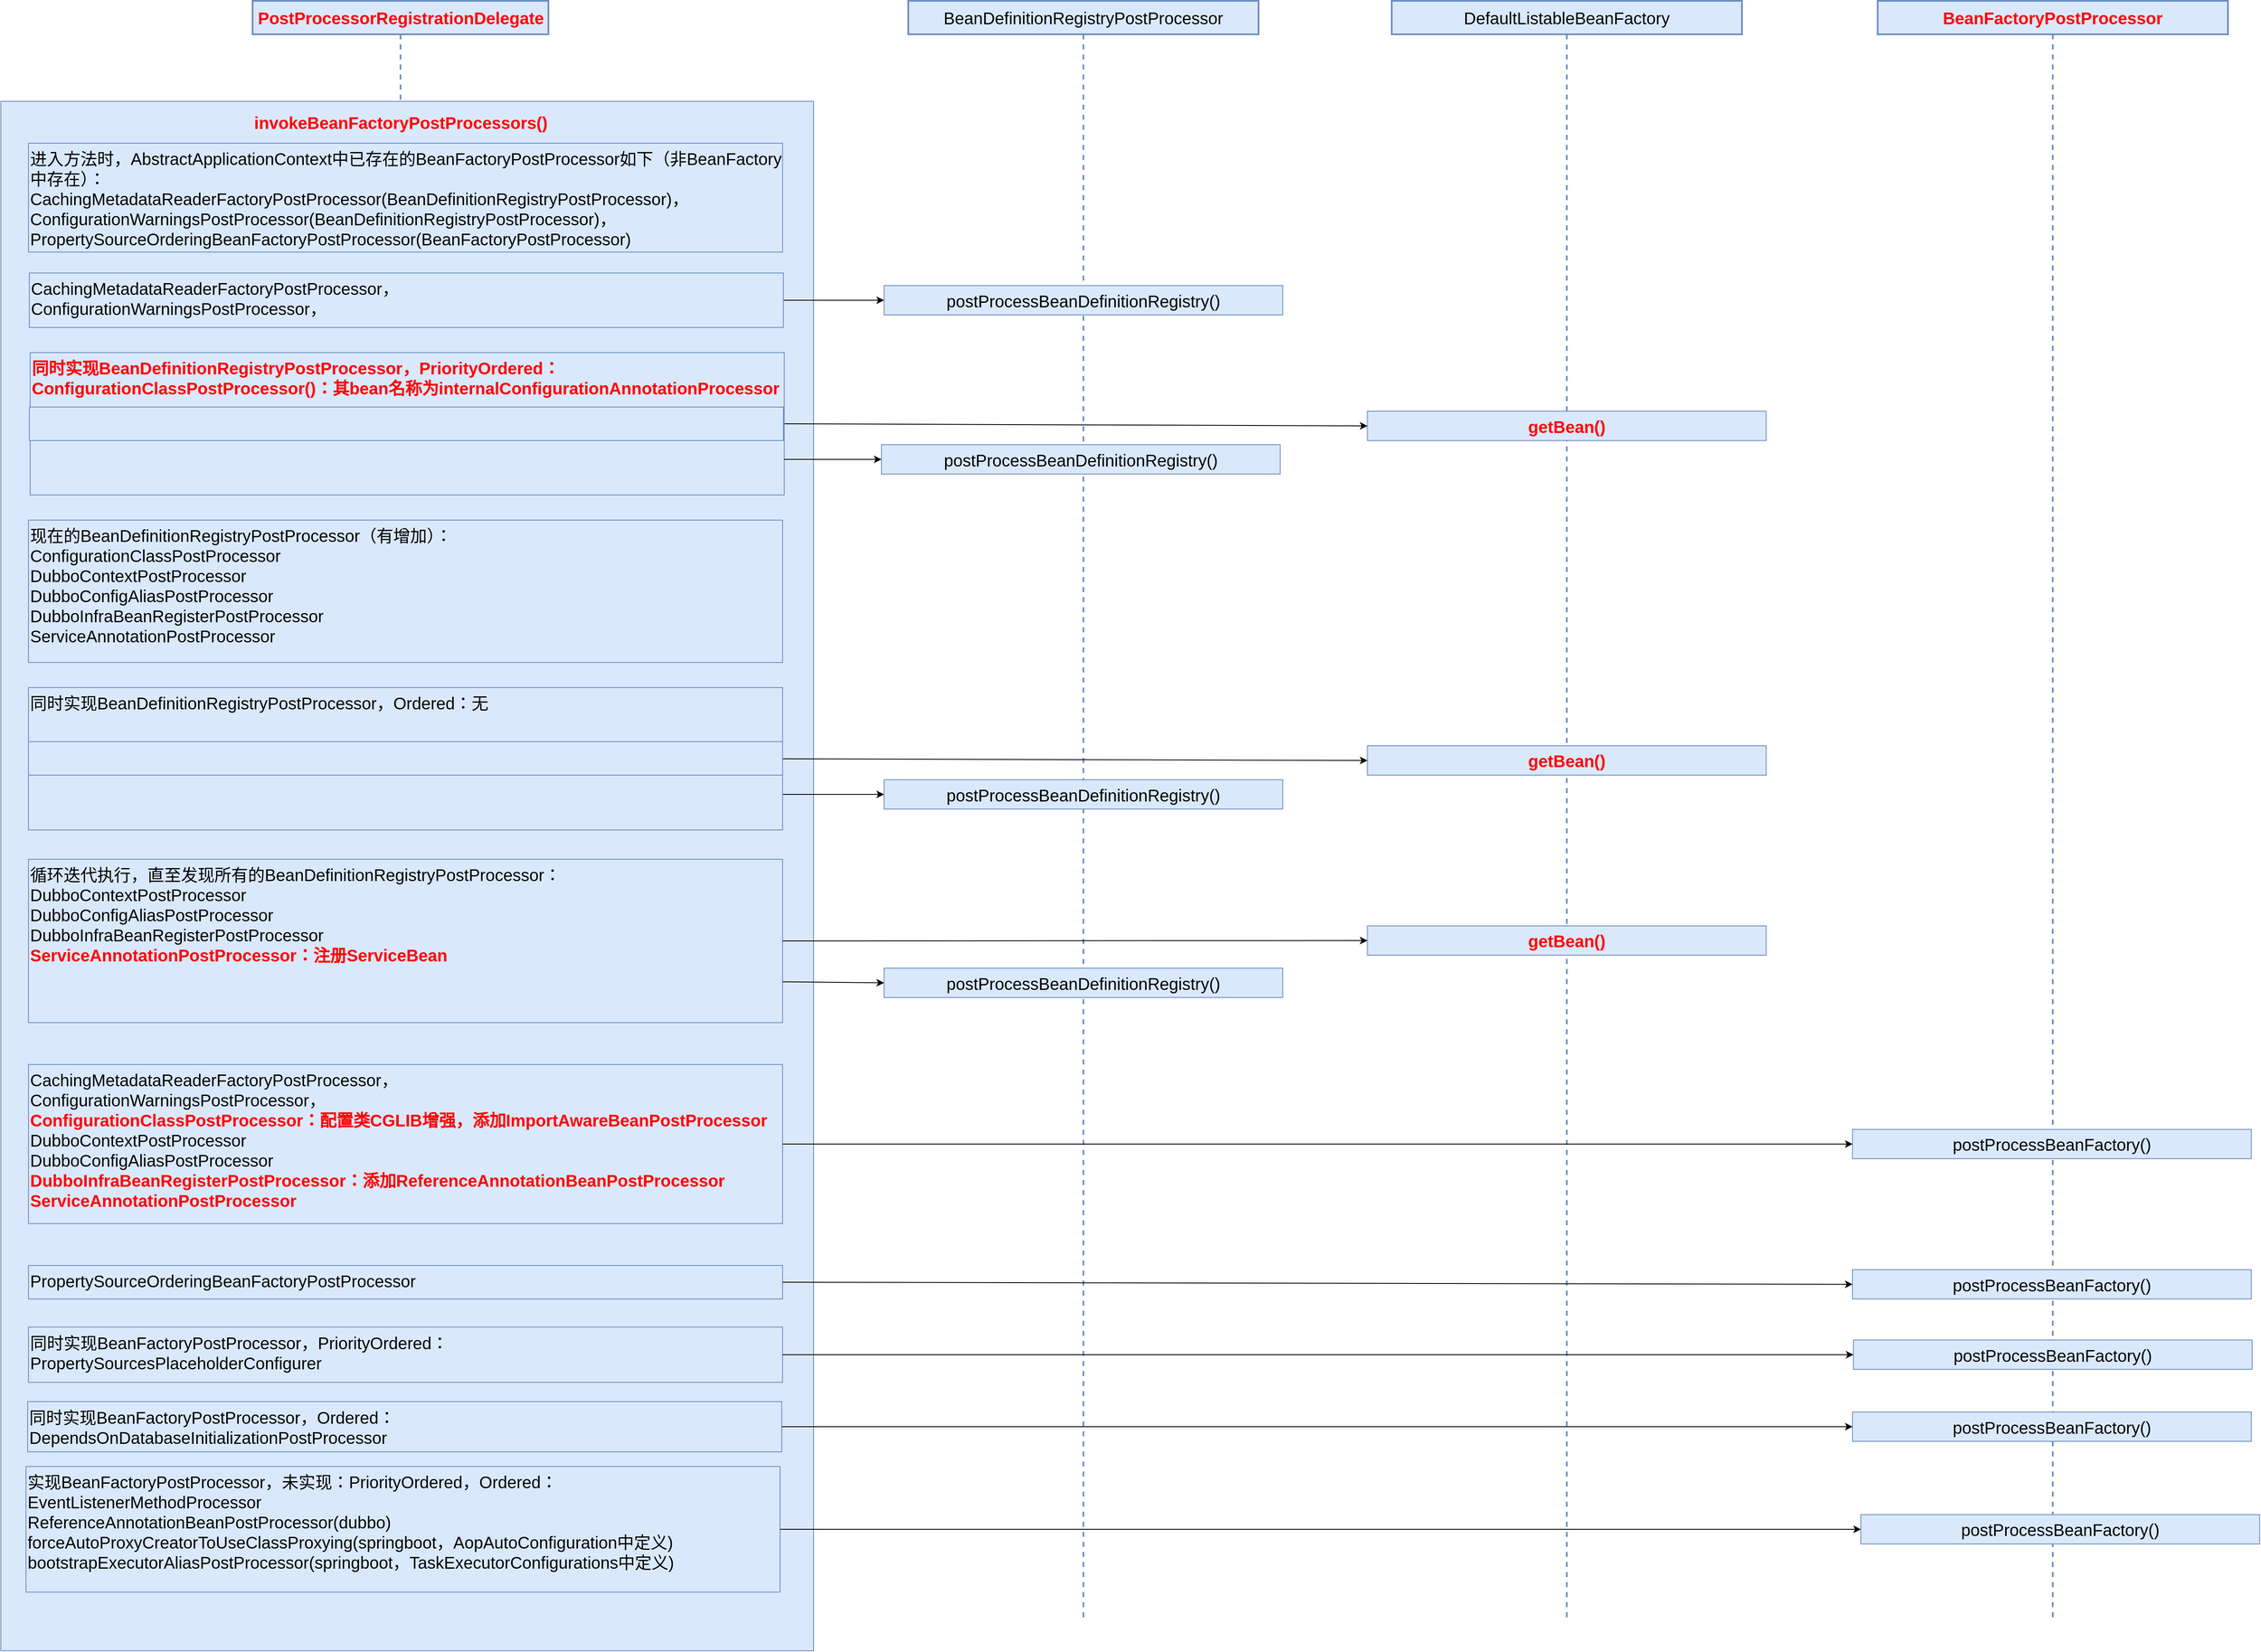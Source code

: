 <mxfile version="28.1.2">
  <diagram name="第 1 页" id="A2wYnKDMZFF023bxGnZ8">
    <mxGraphModel dx="2253" dy="822" grid="1" gridSize="10" guides="1" tooltips="1" connect="1" arrows="1" fold="1" page="1" pageScale="1" pageWidth="827" pageHeight="1169" math="0" shadow="0">
      <root>
        <mxCell id="0" />
        <mxCell id="1" parent="0" />
        <mxCell id="qlxX7Fygw9MmZmLqK2NQ-1" value="&lt;span&gt;&lt;b style=&quot;&quot;&gt;&lt;font style=&quot;color: rgb(255, 0, 0);&quot;&gt;PostProcessorRegistrationDelegate&lt;/font&gt;&lt;/b&gt;&lt;/span&gt;" style="shape=umlLifeline;perimeter=lifelinePerimeter;whiteSpace=wrap;html=1;container=1;dropTarget=0;collapsible=0;recursiveResize=0;outlineConnect=0;portConstraint=eastwest;newEdgeStyle={&quot;curved&quot;:0,&quot;rounded&quot;:0};fontSize=20;fillColor=#dae8fc;strokeColor=#6c8ebf;strokeWidth=2;fontStyle=0;fontColor=#FF0000;" parent="1" vertex="1">
          <mxGeometry x="170.51" y="160" width="353" height="1950" as="geometry" />
        </mxCell>
        <mxCell id="tHCy42ypWK_uThyhraDl-2" value="" style="html=1;whiteSpace=wrap;fontSize=20;fillColor=#dae8fc;strokeColor=#6c8ebf;" parent="1" vertex="1">
          <mxGeometry x="-130" y="280" width="970" height="1850" as="geometry" />
        </mxCell>
        <mxCell id="tHCy42ypWK_uThyhraDl-4" value="BeanDefinitionRegistryPostProcessor" style="shape=umlLifeline;perimeter=lifelinePerimeter;whiteSpace=wrap;html=1;container=1;dropTarget=0;collapsible=0;recursiveResize=0;outlineConnect=0;portConstraint=eastwest;newEdgeStyle={&quot;curved&quot;:0,&quot;rounded&quot;:0};fontSize=20;fillColor=#dae8fc;strokeColor=#6c8ebf;strokeWidth=2;" parent="1" vertex="1">
          <mxGeometry x="953.05" y="160" width="418" height="1930" as="geometry" />
        </mxCell>
        <mxCell id="tHCy42ypWK_uThyhraDl-15" value="&lt;b style=&quot;color: rgb(255, 0, 0); font-size: 20px;&quot;&gt;invokeBeanFactoryPostProcessors()&lt;/b&gt;" style="text;html=1;align=center;verticalAlign=middle;whiteSpace=wrap;rounded=0;" parent="1" vertex="1">
          <mxGeometry x="158.51" y="280" width="377" height="50" as="geometry" />
        </mxCell>
        <mxCell id="tHCy42ypWK_uThyhraDl-45" value="postProcessBeanDefinitionRegistry()" style="html=1;whiteSpace=wrap;fontSize=20;fillColor=#dae8fc;strokeColor=#6c8ebf;" parent="1" vertex="1">
          <mxGeometry x="924.1" y="500" width="475.9" height="35" as="geometry" />
        </mxCell>
        <mxCell id="dbyZfYUz2kLOAnTONdro-5" value="&lt;div&gt;进入方法时，AbstractApplicationContext中已存在的BeanFactoryPostProcessor如下（非BeanFactory中存在）：&lt;/div&gt;&lt;div&gt;&lt;span style=&quot;background-color: transparent;&quot;&gt;CachingMetadataReaderFactoryPostProcessor(&lt;/span&gt;&lt;span style=&quot;background-color: transparent;&quot;&gt;BeanDefinitionRegistryPostProcessor&lt;/span&gt;&lt;span style=&quot;background-color: transparent; color: light-dark(rgb(0, 0, 0), rgb(255, 255, 255));&quot;&gt;)&lt;/span&gt;&lt;span style=&quot;background-color: transparent; color: light-dark(rgb(0, 0, 0), rgb(255, 255, 255));&quot;&gt;，&lt;/span&gt;&lt;/div&gt;&lt;div&gt;&lt;span style=&quot;background-color: transparent;&quot;&gt;ConfigurationWarningsPostProcessor&lt;/span&gt;&lt;span style=&quot;background-color: transparent; color: light-dark(rgb(0, 0, 0), rgb(255, 255, 255));&quot;&gt;(&lt;/span&gt;&lt;span style=&quot;background-color: transparent; color: light-dark(rgb(0, 0, 0), rgb(255, 255, 255));&quot;&gt;BeanDefinitionRegistryPostProcessor&lt;/span&gt;&lt;span style=&quot;background-color: transparent; color: light-dark(rgb(0, 0, 0), rgb(255, 255, 255));&quot;&gt;)&lt;/span&gt;&lt;span style=&quot;background-color: transparent; color: light-dark(rgb(0, 0, 0), rgb(255, 255, 255));&quot;&gt;，&lt;/span&gt;&lt;/div&gt;&lt;div&gt;&lt;span style=&quot;background-color: transparent;&quot;&gt;PropertySourceOrderingBeanFactoryPostProcessor(&lt;/span&gt;&lt;span style=&quot;background-color: transparent;&quot;&gt;BeanFactoryPostProcessor&lt;/span&gt;&lt;span style=&quot;background-color: transparent; color: light-dark(rgb(0, 0, 0), rgb(255, 255, 255));&quot;&gt;)&lt;/span&gt;&lt;/div&gt;" style="html=1;whiteSpace=wrap;fontSize=20;fillColor=#dae8fc;strokeColor=#6c8ebf;strokeWidth=1;align=left;verticalAlign=top;" parent="1" vertex="1">
          <mxGeometry x="-97" y="330" width="900" height="130" as="geometry" />
        </mxCell>
        <mxCell id="vSaTzKAQZK1o4J5muWpo-1" value="" style="endArrow=classic;html=1;rounded=0;exitX=1;exitY=0.5;exitDx=0;exitDy=0;entryX=0;entryY=0.5;entryDx=0;entryDy=0;" parent="1" source="vSaTzKAQZK1o4J5muWpo-2" target="tHCy42ypWK_uThyhraDl-45" edge="1">
          <mxGeometry width="50" height="50" relative="1" as="geometry">
            <mxPoint x="940" y="490" as="sourcePoint" />
            <mxPoint x="900" y="420" as="targetPoint" />
          </mxGeometry>
        </mxCell>
        <mxCell id="vSaTzKAQZK1o4J5muWpo-2" value="&lt;div&gt;&lt;span style=&quot;background-color: transparent;&quot;&gt;CachingMetadataReaderFactoryPostProcessor&lt;/span&gt;&lt;span style=&quot;background-color: transparent; color: light-dark(rgb(0, 0, 0), rgb(255, 255, 255));&quot;&gt;，&lt;/span&gt;&lt;/div&gt;&lt;div&gt;&lt;span style=&quot;background-color: transparent;&quot;&gt;ConfigurationWarningsPostProcessor&lt;/span&gt;&lt;span style=&quot;background-color: transparent; color: light-dark(rgb(0, 0, 0), rgb(255, 255, 255));&quot;&gt;，&lt;/span&gt;&lt;/div&gt;" style="html=1;whiteSpace=wrap;fontSize=20;fillColor=#dae8fc;strokeColor=#6c8ebf;strokeWidth=1;align=left;verticalAlign=top;" parent="1" vertex="1">
          <mxGeometry x="-96" y="485" width="900" height="65" as="geometry" />
        </mxCell>
        <mxCell id="vSaTzKAQZK1o4J5muWpo-3" value="DefaultListableBeanFactory" style="shape=umlLifeline;perimeter=lifelinePerimeter;whiteSpace=wrap;html=1;container=1;dropTarget=0;collapsible=0;recursiveResize=0;outlineConnect=0;portConstraint=eastwest;newEdgeStyle={&quot;curved&quot;:0,&quot;rounded&quot;:0};fontSize=20;fillColor=#dae8fc;strokeColor=#6c8ebf;strokeWidth=2;" parent="1" vertex="1">
          <mxGeometry x="1530" y="160" width="418" height="1930" as="geometry" />
        </mxCell>
        <mxCell id="vSaTzKAQZK1o4J5muWpo-5" value="getBean()" style="html=1;whiteSpace=wrap;fontSize=20;fillColor=#dae8fc;strokeColor=#6c8ebf;fontStyle=1;fontColor=#FF0000;" parent="1" vertex="1">
          <mxGeometry x="1501.05" y="650" width="475.9" height="35" as="geometry" />
        </mxCell>
        <mxCell id="vSaTzKAQZK1o4J5muWpo-6" value="" style="endArrow=classic;html=1;rounded=0;exitX=1;exitY=0.5;exitDx=0;exitDy=0;entryX=0;entryY=0.5;entryDx=0;entryDy=0;" parent="1" source="vSaTzKAQZK1o4J5muWpo-4" target="vSaTzKAQZK1o4J5muWpo-5" edge="1">
          <mxGeometry width="50" height="50" relative="1" as="geometry">
            <mxPoint x="1080" y="670" as="sourcePoint" />
            <mxPoint x="1130" y="620" as="targetPoint" />
          </mxGeometry>
        </mxCell>
        <mxCell id="vSaTzKAQZK1o4J5muWpo-7" value="&lt;font style=&quot;color: rgb(255, 0, 0);&quot;&gt;&lt;font color=&quot;#ff0000&quot;&gt;&lt;b style=&quot;color: rgb(255, 0, 0);&quot;&gt;&lt;b style=&quot;color: rgb(255, 0, 0);&quot;&gt;&lt;b style=&quot;color: rgb(255, 0, 0);&quot;&gt;同时实现&lt;b style=&quot;color: rgb(255, 0, 0);&quot;&gt;BeanDefinitionRegistryPostProcessor&lt;/b&gt;，&lt;/b&gt;&lt;b&gt;PriorityOrdered：&lt;/b&gt;&lt;/b&gt;ConfigurationClassPostProcessor&lt;b style=&quot;color: rgb(255, 0, 0);&quot;&gt;(&lt;/b&gt;&lt;b&gt;)&lt;/b&gt;：其bean名称为&lt;/b&gt;&lt;/font&gt;&lt;/font&gt;&lt;b style=&quot;color: rgb(255, 0, 0);&quot;&gt;internalConfigurationAnnotationProcessor&lt;/b&gt;" style="html=1;whiteSpace=wrap;fontSize=20;fillColor=#dae8fc;strokeColor=#6c8ebf;strokeWidth=1;align=left;verticalAlign=top;" parent="1" vertex="1">
          <mxGeometry x="-95" y="580" width="900" height="170" as="geometry" />
        </mxCell>
        <mxCell id="vSaTzKAQZK1o4J5muWpo-8" value="postProcessBeanDefinitionRegistry()" style="html=1;whiteSpace=wrap;fontSize=20;fillColor=#dae8fc;strokeColor=#6c8ebf;" parent="1" vertex="1">
          <mxGeometry x="921" y="690" width="475.9" height="35" as="geometry" />
        </mxCell>
        <mxCell id="vSaTzKAQZK1o4J5muWpo-9" value="" style="endArrow=classic;html=1;rounded=0;exitX=1;exitY=0.75;exitDx=0;exitDy=0;entryX=0;entryY=0.5;entryDx=0;entryDy=0;" parent="1" source="vSaTzKAQZK1o4J5muWpo-7" target="vSaTzKAQZK1o4J5muWpo-8" edge="1">
          <mxGeometry width="50" height="50" relative="1" as="geometry">
            <mxPoint x="890" y="550" as="sourcePoint" />
            <mxPoint x="1034" y="550" as="targetPoint" />
          </mxGeometry>
        </mxCell>
        <mxCell id="vSaTzKAQZK1o4J5muWpo-10" value="&lt;div&gt;现在的BeanDefinitionRegistryPostProcessor（有增加）：&lt;/div&gt;&lt;div&gt;ConfigurationClassPostProcessor&lt;/div&gt;&lt;div&gt;DubboContextPostProcessor&lt;/div&gt;&lt;div&gt;DubboConfigAliasPostProcessor&lt;/div&gt;&lt;div&gt;DubboInfraBeanRegisterPostProcessor&lt;/div&gt;&lt;div&gt;ServiceAnnotationPostProcessor&lt;/div&gt;" style="html=1;whiteSpace=wrap;fontSize=20;fillColor=#dae8fc;strokeColor=#6c8ebf;strokeWidth=1;align=left;verticalAlign=top;" parent="1" vertex="1">
          <mxGeometry x="-97" y="780" width="900" height="170" as="geometry" />
        </mxCell>
        <mxCell id="Xx49c7DH0sLKk94AYla9-1" value="postProcessBeanDefinitionRegistry()" style="html=1;whiteSpace=wrap;fontSize=20;fillColor=#dae8fc;strokeColor=#6c8ebf;" parent="1" vertex="1">
          <mxGeometry x="924.1" y="1090" width="475.9" height="35" as="geometry" />
        </mxCell>
        <mxCell id="Xx49c7DH0sLKk94AYla9-2" value="" style="endArrow=classic;html=1;rounded=0;entryX=0;entryY=0.5;entryDx=0;entryDy=0;exitX=1;exitY=0.75;exitDx=0;exitDy=0;" parent="1" source="Xx49c7DH0sLKk94AYla9-3" target="Xx49c7DH0sLKk94AYla9-1" edge="1">
          <mxGeometry width="50" height="50" relative="1" as="geometry">
            <mxPoint x="940" y="985" as="sourcePoint" />
            <mxPoint x="900" y="915" as="targetPoint" />
          </mxGeometry>
        </mxCell>
        <mxCell id="Xx49c7DH0sLKk94AYla9-3" value="&lt;div&gt;同时实现BeanDefinitionRegistryPostProcessor，Ordered：无&lt;span style=&quot;color: rgba(0, 0, 0, 0); font-family: monospace; font-size: 0px; text-wrap-mode: nowrap; background-color: transparent;&quot;&gt;%3CmxGraphModel%3E%3Croot%3E%3CmxCell%20id%3D%220%22%2F%3E%3CmxCell%20id%3D%221%22%20parent%3D%220%22%2F%3E%3CmxCell%20id%3D%222%22%20value%3D%22postProcessBeanDefinitionRegistry()%22%20style%3D%22html%3D1%3BwhiteSpace%3Dwrap%3BfontSize%3D20%3BfillColor%3D%23dae8fc%3BstrokeColor%3D%236c8ebf%3B%22%20vertex%3D%221%22%20parent%3D%221%22%3E%3CmxGeometry%20x%3D%22924.1%22%20y%3D%22500%22%20width%3D%22475.9%22%20height%3D%2235%22%20as%3D%22geometry%22%2F%3E%3C%2FmxCell%3E%3CmxCell%20id%3D%223%22%20value%3D%22%22%20style%3D%22endArrow%3Dclassic%3Bhtml%3D1%3Brounded%3D0%3BexitX%3D1%3BexitY%3D0.5%3BexitDx%3D0%3BexitDy%3D0%3BentryX%3D0%3BentryY%3D0.5%3BentryDx%3D0%3BentryDy%3D0%3B%22%20edge%3D%221%22%20source%3D%224%22%20target%3D%222%22%20parent%3D%221%22%3E%3CmxGeometry%20width%3D%2250%22%20height%3D%2250%22%20relative%3D%221%22%20as%3D%22geometry%22%3E%3CmxPoint%20x%3D%22940%22%20y%3D%22490%22%20as%3D%22sourcePoint%22%2F%3E%3CmxPoint%20x%3D%22900%22%20y%3D%22420%22%20as%3D%22targetPoint%22%2F%3E%3C%2FmxGeometry%3E%3C%2FmxCell%3E%3CmxCell%20id%3D%224%22%20value%3D%22%26lt%3Bdiv%26gt%3B%26lt%3Bspan%20style%3D%26quot%3Bbackground-color%3A%20transparent%3B%26quot%3B%26gt%3BCachingMetadataReaderFactoryPostProcessor%26lt%3B%2Fspan%26gt%3B%26lt%3Bspan%20style%3D%26quot%3Bbackground-color%3A%20transparent%3B%20color%3A%20light-dark(rgb(0%2C%200%2C%200)%2C%20rgb(255%2C%20255%2C%20255))%3B%26quot%3B%26gt%3B%EF%BC%8C%26lt%3B%2Fspan%26gt%3B%26lt%3B%2Fdiv%26gt%3B%26lt%3Bdiv%26gt%3B%26lt%3Bspan%20style%3D%26quot%3Bbackground-color%3A%20transparent%3B%26quot%3B%26gt%3BConfigurationWarningsPostProcessor%26lt%3B%2Fspan%26gt%3B%26lt%3Bspan%20style%3D%26quot%3Bbackground-color%3A%20transparent%3B%20color%3A%20light-dark(rgb(0%2C%200%2C%200)%2C%20rgb(255%2C%20255%2C%20255))%3B%26quot%3B%26gt%3B%EF%BC%8C%26lt%3B%2Fspan%26gt%3B%26lt%3B%2Fdiv%26gt%3B%22%20style%3D%22html%3D1%3BwhiteSpace%3Dwrap%3BfontSize%3D20%3BfillColor%3D%23dae8fc%3BstrokeColor%3D%236c8ebf%3BstrokeWidth%3D1%3Balign%3Dleft%3BverticalAlign%3Dtop%3B%22%20vertex%3D%221%22%20parent%3D%221%22%3E%3CmxGeometry%20x%3D%22-96%22%20y%3D%22485%22%20width%3D%22900%22%20height%3D%2265%22%20as%3D%22geometry%22%2F%3E%3C%2FmxCell%3E%3C%2Froot%3E%3C%2FmxGraphModel%3E&lt;/span&gt;&lt;/div&gt;" style="html=1;whiteSpace=wrap;fontSize=20;fillColor=#dae8fc;strokeColor=#6c8ebf;strokeWidth=1;align=left;verticalAlign=top;" parent="1" vertex="1">
          <mxGeometry x="-97" y="980" width="900" height="170" as="geometry" />
        </mxCell>
        <mxCell id="vSaTzKAQZK1o4J5muWpo-4" value="" style="html=1;whiteSpace=wrap;fontSize=20;fillColor=#dae8fc;strokeColor=#6c8ebf;strokeWidth=1;align=left;verticalAlign=top;" parent="1" vertex="1">
          <mxGeometry x="-96" y="645" width="900" height="40" as="geometry" />
        </mxCell>
        <mxCell id="Xx49c7DH0sLKk94AYla9-5" value="getBean()" style="html=1;whiteSpace=wrap;fontSize=20;fillColor=#dae8fc;strokeColor=#6c8ebf;fontStyle=1;fontColor=#FF0000;" parent="1" vertex="1">
          <mxGeometry x="1501.05" y="1049.5" width="475.9" height="35" as="geometry" />
        </mxCell>
        <mxCell id="Xx49c7DH0sLKk94AYla9-6" value="" style="endArrow=classic;html=1;rounded=0;exitX=1;exitY=0.5;exitDx=0;exitDy=0;entryX=0;entryY=0.5;entryDx=0;entryDy=0;" parent="1" source="Xx49c7DH0sLKk94AYla9-3" target="Xx49c7DH0sLKk94AYla9-5" edge="1">
          <mxGeometry width="50" height="50" relative="1" as="geometry">
            <mxPoint x="1080" y="1050" as="sourcePoint" />
            <mxPoint x="1130" y="1000" as="targetPoint" />
          </mxGeometry>
        </mxCell>
        <mxCell id="Xx49c7DH0sLKk94AYla9-7" value="" style="html=1;whiteSpace=wrap;fontSize=20;fillColor=#dae8fc;strokeColor=#6c8ebf;strokeWidth=1;align=left;verticalAlign=top;" parent="1" vertex="1">
          <mxGeometry x="-97" y="1044.5" width="900" height="40" as="geometry" />
        </mxCell>
        <mxCell id="Xx49c7DH0sLKk94AYla9-8" value="&lt;div&gt;循环迭代执行，直至发现所有的BeanDefinitionRegistryPostProcessor：&lt;/div&gt;&lt;div&gt;&lt;span style=&quot;background-color: transparent; color: light-dark(rgb(0, 0, 0), rgb(255, 255, 255));&quot;&gt;DubboContextPostProcessor&lt;/span&gt;&lt;/div&gt;&lt;div&gt;DubboConfigAliasPostProcessor&lt;/div&gt;&lt;div&gt;DubboInfraBeanRegisterPostProcessor&lt;/div&gt;&lt;div&gt;&lt;b&gt;&lt;font style=&quot;color: rgb(255, 0, 0);&quot;&gt;ServiceAnnotationPostProcessor&lt;span style=&quot;background-color: transparent;&quot;&gt;&lt;font style=&quot;color: rgb(255, 0, 0);&quot;&gt;：注册&lt;/font&gt;&lt;/span&gt;&lt;span style=&quot;background-color: transparent;&quot;&gt;&lt;font&gt;ServiceBean&lt;/font&gt;&lt;/span&gt;&lt;/font&gt;&lt;/b&gt;&lt;/div&gt;" style="html=1;whiteSpace=wrap;fontSize=20;fillColor=#dae8fc;strokeColor=#6c8ebf;strokeWidth=1;align=left;verticalAlign=top;" parent="1" vertex="1">
          <mxGeometry x="-97" y="1185" width="900" height="195" as="geometry" />
        </mxCell>
        <mxCell id="Xx49c7DH0sLKk94AYla9-9" value="getBean()" style="html=1;whiteSpace=wrap;fontSize=20;fillColor=#dae8fc;strokeColor=#6c8ebf;fontStyle=1;fontColor=#FF0000;" parent="1" vertex="1">
          <mxGeometry x="1501.05" y="1264.5" width="475.9" height="35" as="geometry" />
        </mxCell>
        <mxCell id="Xx49c7DH0sLKk94AYla9-10" value="" style="endArrow=classic;html=1;rounded=0;entryX=0;entryY=0.5;entryDx=0;entryDy=0;exitX=1;exitY=0.5;exitDx=0;exitDy=0;" parent="1" source="Xx49c7DH0sLKk94AYla9-8" target="Xx49c7DH0sLKk94AYla9-9" edge="1">
          <mxGeometry width="50" height="50" relative="1" as="geometry">
            <mxPoint x="900" y="1255" as="sourcePoint" />
            <mxPoint x="1130" y="1222.5" as="targetPoint" />
          </mxGeometry>
        </mxCell>
        <mxCell id="Xx49c7DH0sLKk94AYla9-11" value="postProcessBeanDefinitionRegistry()" style="html=1;whiteSpace=wrap;fontSize=20;fillColor=#dae8fc;strokeColor=#6c8ebf;" parent="1" vertex="1">
          <mxGeometry x="924.1" y="1315" width="475.9" height="35" as="geometry" />
        </mxCell>
        <mxCell id="Xx49c7DH0sLKk94AYla9-12" value="" style="endArrow=classic;html=1;rounded=0;entryX=0;entryY=0.5;entryDx=0;entryDy=0;exitX=1;exitY=0.75;exitDx=0;exitDy=0;" parent="1" source="Xx49c7DH0sLKk94AYla9-8" target="Xx49c7DH0sLKk94AYla9-11" edge="1">
          <mxGeometry width="50" height="50" relative="1" as="geometry">
            <mxPoint x="840" y="1284" as="sourcePoint" />
            <mxPoint x="936" y="1109" as="targetPoint" />
          </mxGeometry>
        </mxCell>
        <mxCell id="Xx49c7DH0sLKk94AYla9-18" value="&lt;b&gt;&lt;font style=&quot;color: rgb(255, 0, 0);&quot;&gt;BeanFactoryPostProcessor&lt;/font&gt;&lt;/b&gt;" style="shape=umlLifeline;perimeter=lifelinePerimeter;whiteSpace=wrap;html=1;container=1;dropTarget=0;collapsible=0;recursiveResize=0;outlineConnect=0;portConstraint=eastwest;newEdgeStyle={&quot;curved&quot;:0,&quot;rounded&quot;:0};fontSize=20;fillColor=#dae8fc;strokeColor=#6c8ebf;strokeWidth=2;" parent="1" vertex="1">
          <mxGeometry x="2110" y="160" width="418" height="1930" as="geometry" />
        </mxCell>
        <mxCell id="Xx49c7DH0sLKk94AYla9-19" value="&lt;span style=&quot;font-weight: normal;&quot;&gt;&lt;font style=&quot;&quot;&gt;postProcessBeanFactory()&lt;/font&gt;&lt;/span&gt;" style="html=1;whiteSpace=wrap;fontSize=20;fillColor=#dae8fc;strokeColor=#6c8ebf;fontStyle=1;fontColor=default;" parent="1" vertex="1">
          <mxGeometry x="2080" y="1507.5" width="475.9" height="35" as="geometry" />
        </mxCell>
        <mxCell id="Xx49c7DH0sLKk94AYla9-20" value="&lt;div&gt;&lt;span style=&quot;background-color: transparent;&quot;&gt;CachingMetadataReaderFactoryPostProcessor&lt;/span&gt;&lt;span style=&quot;background-color: transparent; color: light-dark(rgb(0, 0, 0), rgb(255, 255, 255));&quot;&gt;，&lt;/span&gt;&lt;/div&gt;&lt;div&gt;&lt;span style=&quot;background-color: transparent; color: light-dark(rgb(0, 0, 0), rgb(255, 255, 255));&quot;&gt;ConfigurationWarningsPostProcessor&lt;/span&gt;&lt;span style=&quot;background-color: transparent; color: light-dark(rgb(0, 0, 0), rgb(255, 255, 255));&quot;&gt;，&lt;/span&gt;&lt;/div&gt;&lt;div&gt;&lt;span style=&quot;background-color: transparent;&quot;&gt;&lt;b style=&quot;&quot;&gt;&lt;font style=&quot;color: light-dark(rgb(255, 0, 0), rgb(255, 255, 255));&quot;&gt;ConfigurationClassPostProcessor：&lt;/font&gt;&lt;/b&gt;&lt;/span&gt;&lt;span style=&quot;background-color: transparent;&quot;&gt;&lt;font color=&quot;#ff0000&quot;&gt;&lt;b&gt;配置类CGLIB增强，&lt;/b&gt;&lt;/font&gt;&lt;/span&gt;&lt;span style=&quot;background-color: transparent; color: light-dark(rgb(0, 0, 0), rgb(255, 255, 255));&quot;&gt;&lt;b&gt;&lt;font style=&quot;color: light-dark(rgb(255, 0, 0), rgb(255, 255, 255));&quot;&gt;添加&lt;/font&gt;&lt;/b&gt;&lt;/span&gt;&lt;span style=&quot;background-color: transparent; color: light-dark(rgb(0, 0, 0), rgb(255, 255, 255));&quot;&gt;&lt;font color=&quot;#ff0000&quot;&gt;&lt;b&gt;ImportAwareBeanPostProcessor&lt;/b&gt;&lt;/font&gt;&lt;/span&gt;&lt;/div&gt;&lt;div&gt;DubboContextPostProcessor&lt;/div&gt;&lt;div&gt;DubboConfigAliasPostProcessor&lt;/div&gt;&lt;div&gt;&lt;b&gt;&lt;font style=&quot;color: rgb(255, 0, 0);&quot;&gt;DubboInfraBeanRegisterPostProcessor：添加&lt;/font&gt;&lt;/b&gt;&lt;span style=&quot;background-color: transparent;&quot;&gt;&lt;font color=&quot;#ff0000&quot;&gt;&lt;b&gt;ReferenceAnnotationBeanPostProcessor&lt;/b&gt;&lt;/font&gt;&lt;/span&gt;&lt;/div&gt;&lt;div&gt;&lt;b&gt;&lt;font style=&quot;color: rgb(255, 0, 0);&quot;&gt;ServiceAnnotationPostProcessor&lt;/font&gt;&lt;/b&gt;&lt;/div&gt;" style="html=1;whiteSpace=wrap;fontSize=20;fillColor=#dae8fc;strokeColor=#6c8ebf;strokeWidth=1;align=left;verticalAlign=top;" parent="1" vertex="1">
          <mxGeometry x="-97" y="1430" width="900" height="190" as="geometry" />
        </mxCell>
        <mxCell id="Xx49c7DH0sLKk94AYla9-22" value="" style="endArrow=classic;html=1;rounded=0;exitX=1;exitY=0.5;exitDx=0;exitDy=0;entryX=0;entryY=0.5;entryDx=0;entryDy=0;" parent="1" source="Xx49c7DH0sLKk94AYla9-20" target="Xx49c7DH0sLKk94AYla9-19" edge="1">
          <mxGeometry width="50" height="50" relative="1" as="geometry">
            <mxPoint x="1130" y="1690" as="sourcePoint" />
            <mxPoint x="1180" y="1640" as="targetPoint" />
          </mxGeometry>
        </mxCell>
        <mxCell id="Xx49c7DH0sLKk94AYla9-23" value="PropertySourceOrderingBeanFactoryPostProcessor" style="html=1;whiteSpace=wrap;fontSize=20;fillColor=#dae8fc;strokeColor=#6c8ebf;strokeWidth=1;align=left;verticalAlign=top;" parent="1" vertex="1">
          <mxGeometry x="-97" y="1670" width="900" height="40" as="geometry" />
        </mxCell>
        <mxCell id="Xx49c7DH0sLKk94AYla9-24" value="&lt;span style=&quot;font-weight: normal;&quot;&gt;&lt;font style=&quot;color: rgb(0, 0, 0);&quot;&gt;postProcessBeanFactory()&lt;/font&gt;&lt;/span&gt;" style="html=1;whiteSpace=wrap;fontSize=20;fillColor=#dae8fc;strokeColor=#6c8ebf;fontStyle=1" parent="1" vertex="1">
          <mxGeometry x="2080" y="1675" width="475.9" height="35" as="geometry" />
        </mxCell>
        <mxCell id="Xx49c7DH0sLKk94AYla9-25" value="" style="endArrow=classic;html=1;rounded=0;exitX=1;exitY=0.5;exitDx=0;exitDy=0;entryX=0;entryY=0.5;entryDx=0;entryDy=0;" parent="1" source="Xx49c7DH0sLKk94AYla9-23" target="Xx49c7DH0sLKk94AYla9-24" edge="1">
          <mxGeometry width="50" height="50" relative="1" as="geometry">
            <mxPoint x="930" y="1720" as="sourcePoint" />
            <mxPoint x="980" y="1670" as="targetPoint" />
          </mxGeometry>
        </mxCell>
        <mxCell id="KDxCXOnwytebShMzRD2V-1" value="同时实现BeanFactoryPostProcessor，PriorityOrdered：&lt;div&gt;PropertySourcesPlaceholderConfigurer&lt;/div&gt;" style="html=1;whiteSpace=wrap;fontSize=20;fillColor=#dae8fc;strokeColor=#6c8ebf;strokeWidth=1;align=left;verticalAlign=top;" parent="1" vertex="1">
          <mxGeometry x="-97" y="1743.5" width="900" height="66" as="geometry" />
        </mxCell>
        <mxCell id="KDxCXOnwytebShMzRD2V-2" value="&lt;span style=&quot;font-weight: normal;&quot;&gt;&lt;font style=&quot;color: rgb(0, 0, 0);&quot;&gt;postProcessBeanFactory()&lt;/font&gt;&lt;/span&gt;" style="html=1;whiteSpace=wrap;fontSize=20;fillColor=#dae8fc;strokeColor=#6c8ebf;fontStyle=1" parent="1" vertex="1">
          <mxGeometry x="2081.05" y="1759" width="475.9" height="35" as="geometry" />
        </mxCell>
        <mxCell id="KDxCXOnwytebShMzRD2V-3" value="" style="endArrow=classic;html=1;rounded=0;exitX=1;exitY=0.5;exitDx=0;exitDy=0;entryX=0;entryY=0.5;entryDx=0;entryDy=0;" parent="1" source="KDxCXOnwytebShMzRD2V-1" target="KDxCXOnwytebShMzRD2V-2" edge="1">
          <mxGeometry width="50" height="50" relative="1" as="geometry">
            <mxPoint x="960" y="1850" as="sourcePoint" />
            <mxPoint x="1010" y="1800" as="targetPoint" />
          </mxGeometry>
        </mxCell>
        <mxCell id="KDxCXOnwytebShMzRD2V-4" value="同时实现BeanFactoryPostProcessor，Ordered：&lt;div&gt;DependsOnDatabaseInitializationPostProcessor&lt;/div&gt;" style="html=1;whiteSpace=wrap;fontSize=20;fillColor=#dae8fc;strokeColor=#6c8ebf;strokeWidth=1;align=left;verticalAlign=top;" parent="1" vertex="1">
          <mxGeometry x="-98" y="1832.5" width="900" height="60" as="geometry" />
        </mxCell>
        <mxCell id="KDxCXOnwytebShMzRD2V-5" value="&lt;span style=&quot;font-weight: normal;&quot;&gt;&lt;font style=&quot;color: rgb(0, 0, 0);&quot;&gt;postProcessBeanFactory()&lt;/font&gt;&lt;/span&gt;" style="html=1;whiteSpace=wrap;fontSize=20;fillColor=#dae8fc;strokeColor=#6c8ebf;fontStyle=1" parent="1" vertex="1">
          <mxGeometry x="2080" y="1845" width="475.9" height="35" as="geometry" />
        </mxCell>
        <mxCell id="KDxCXOnwytebShMzRD2V-6" value="" style="endArrow=classic;html=1;rounded=0;exitX=1;exitY=0.5;exitDx=0;exitDy=0;entryX=0;entryY=0.5;entryDx=0;entryDy=0;" parent="1" source="KDxCXOnwytebShMzRD2V-4" target="KDxCXOnwytebShMzRD2V-5" edge="1">
          <mxGeometry width="50" height="50" relative="1" as="geometry">
            <mxPoint x="958.95" y="1936" as="sourcePoint" />
            <mxPoint x="1008.95" y="1886" as="targetPoint" />
          </mxGeometry>
        </mxCell>
        <mxCell id="KDxCXOnwytebShMzRD2V-7" value="&lt;div&gt;实现BeanFactoryPostProcessor，未实现：&lt;span style=&quot;background-color: transparent; color: light-dark(rgb(0, 0, 0), rgb(255, 255, 255));&quot;&gt;PriorityOrdered，&lt;/span&gt;&lt;span style=&quot;background-color: transparent; color: light-dark(rgb(0, 0, 0), rgb(255, 255, 255));&quot;&gt;Ordered：&lt;/span&gt;&lt;/div&gt;&lt;div&gt;&lt;span style=&quot;background-color: transparent; color: light-dark(rgb(0, 0, 0), rgb(255, 255, 255));&quot;&gt;EventListenerMethodProcessor&lt;/span&gt;&lt;/div&gt;&lt;div&gt;ReferenceAnnotationBeanPostProcessor(dubbo)&lt;/div&gt;&lt;div&gt;forceAutoProxyCreatorToUseClassProxying(springboot，AopAutoConfiguration中定义)&lt;/div&gt;&lt;div&gt;bootstrapExecutorAliasPostProcessor&lt;span style=&quot;background-color: transparent; color: light-dark(rgb(0, 0, 0), rgb(255, 255, 255));&quot;&gt;(springboot，&lt;/span&gt;&lt;span style=&quot;background-color: transparent;&quot;&gt;TaskExecutorConfigurations中定义&lt;/span&gt;&lt;span style=&quot;background-color: transparent; color: light-dark(rgb(0, 0, 0), rgb(255, 255, 255));&quot;&gt;)&lt;/span&gt;&lt;/div&gt;" style="html=1;whiteSpace=wrap;fontSize=20;fillColor=#dae8fc;strokeColor=#6c8ebf;strokeWidth=1;align=left;verticalAlign=top;" parent="1" vertex="1">
          <mxGeometry x="-100" y="1910" width="900" height="150" as="geometry" />
        </mxCell>
        <mxCell id="KDxCXOnwytebShMzRD2V-8" value="&lt;span style=&quot;font-weight: normal;&quot;&gt;&lt;font style=&quot;color: rgb(0, 0, 0);&quot;&gt;postProcessBeanFactory()&lt;/font&gt;&lt;/span&gt;" style="html=1;whiteSpace=wrap;fontSize=20;fillColor=#dae8fc;strokeColor=#6c8ebf;fontStyle=1" parent="1" vertex="1">
          <mxGeometry x="2090" y="1967.5" width="475.9" height="35" as="geometry" />
        </mxCell>
        <mxCell id="KDxCXOnwytebShMzRD2V-9" value="" style="endArrow=classic;html=1;rounded=0;exitX=1;exitY=0.5;exitDx=0;exitDy=0;entryX=0;entryY=0.5;entryDx=0;entryDy=0;" parent="1" source="KDxCXOnwytebShMzRD2V-7" target="KDxCXOnwytebShMzRD2V-8" edge="1">
          <mxGeometry width="50" height="50" relative="1" as="geometry">
            <mxPoint x="957" y="2006" as="sourcePoint" />
            <mxPoint x="1007" y="1956" as="targetPoint" />
          </mxGeometry>
        </mxCell>
      </root>
    </mxGraphModel>
  </diagram>
</mxfile>
